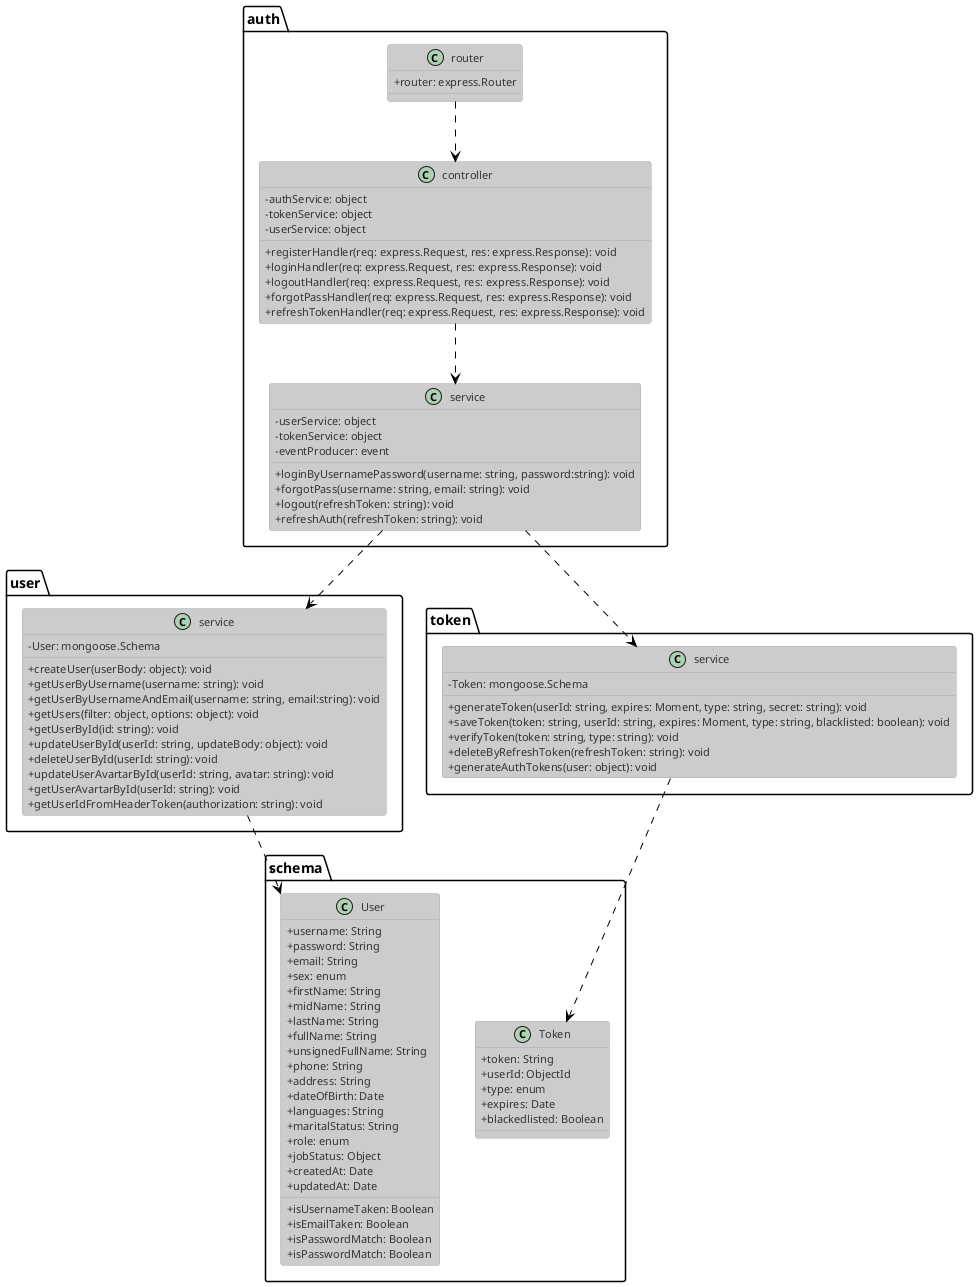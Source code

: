 @startuml authClass
!theme reddress-lightblue

skinparam classAttributeIconSize 0
class auth.controller{
  - {field} authService: object
  - {field} tokenService: object
  - {field} userService: object

  + {method} registerHandler(req: express.Request, res: express.Response): void
  + {method} loginHandler(req: express.Request, res: express.Response): void
  + {method} logoutHandler(req: express.Request, res: express.Response): void
  + {method} forgotPassHandler(req: express.Request, res: express.Response): void
  + {method} refreshTokenHandler(req: express.Request, res: express.Response): void
}

class auth.service{
  - {field} userService: object
  - {field} tokenService: object
  - {field} eventProducer: event

  + {method} loginByUsernamePassword(username: string, password:string): void
  + {method} forgotPass(username: string, email: string): void
  + {method} logout(refreshToken: string): void
  + {method} refreshAuth(refreshToken: string): void
}

class auth.router{
  + {field} router: express.Router
}

class user.service{
  - {field} User: mongoose.Schema

  + {method} createUser(userBody: object): void
  + {method} getUserByUsername(username: string): void
  + {method} getUserByUsernameAndEmail(username: string, email:string): void
  + {method} getUsers(filter: object, options: object): void
  + {method} getUserById(id: string): void
  + {method} updateUserById(userId: string, updateBody: object): void
  + {method} deleteUserById(userId: string): void
  + {method} updateUserAvartarById(userId: string, avatar: string): void
  + {method} getUserAvartarById(userId: string): void
  + {method} getUserIdFromHeaderToken(authorization: string): void
}

class token.service{
  - {field} Token: mongoose.Schema

  + {method} generateToken(userId: string, expires: Moment, type: string, secret: string): void
  + {method} saveToken(token: string, userId: string, expires: Moment, type: string, blacklisted: boolean): void
  + {method} verifyToken(token: string, type: string): void
  + {method} deleteByRefreshToken(refreshToken: string): void
  + {method} generateAuthTokens(user: object): void
}

class schema.Token {
  + {field} token: String
  + {field} userId: ObjectId
  + {field} type: enum 
  + {field} expires: Date
  + {field} blackedlisted: Boolean
}

class schema.User {
  + {field} username: String
  + {field} password: String
  + {field} email: String 
  + {field} sex: enum
  + {field} firstName: String 
  + {field} midName: String
  + {field} lastName: String 
  + {field} fullName: String 
  + {field} unsignedFullName: String
  + {field} phone: String
  + {field} address: String
  + {field} dateOfBirth: Date
  + {field} languages: String
  + {field} maritalStatus: String
  + {field} role: enum
  + {field} jobStatus: Object
  + {field} createdAt: Date
  + {field} updatedAt: Date

  + {method} isUsernameTaken: Boolean
  + {method} isEmailTaken: Boolean
  + {method} isPasswordMatch: Boolean
  + {method} isPasswordMatch: Boolean
}

auth.controller ..> auth.service
auth.router ..>	 auth.controller
auth.service ..> user.service
auth.service ..> token.service
user.service ..> schema.User
token.service ..> schema.Token
@enduml
